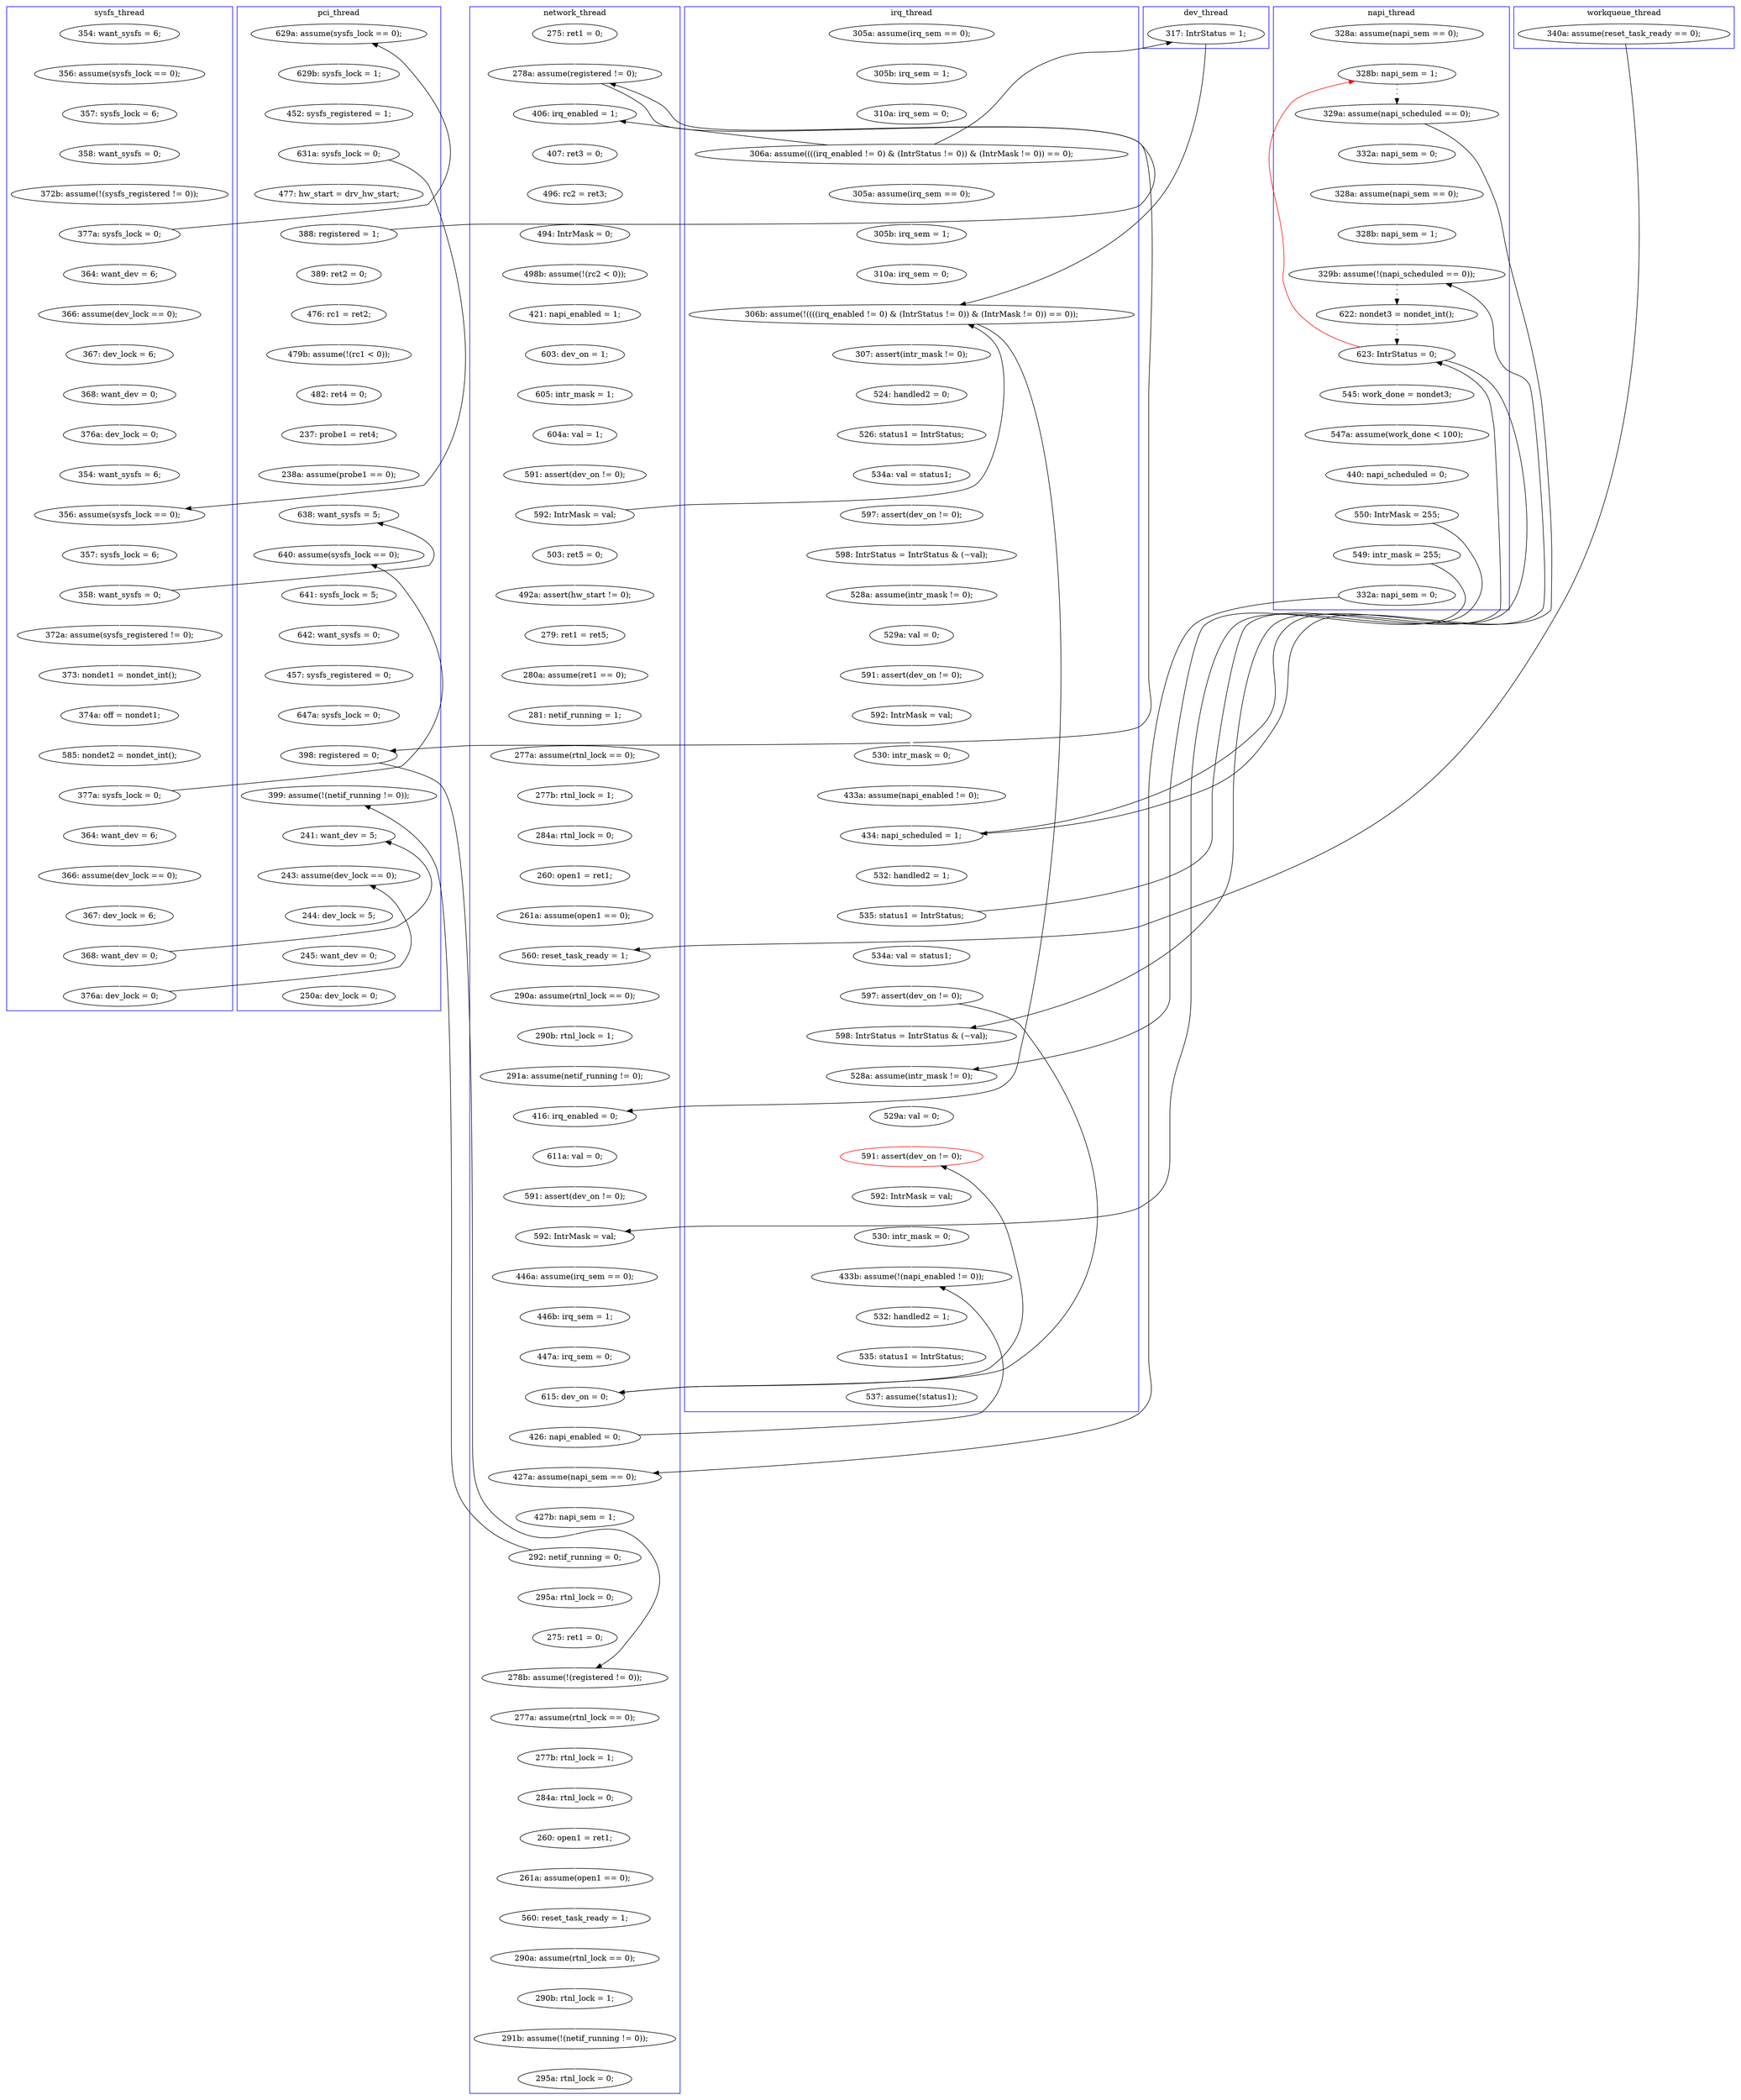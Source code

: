 digraph Counterexample {
	204 -> 205 [color = white, style = solid]
	353 -> 356 [color = white, style = solid]
	99 -> 100 [color = white, style = solid]
	234 -> 241 [color = white, style = solid]
	49 -> 55 [color = white, style = solid]
	182 -> 184 [color = white, style = solid]
	317 -> 322 [color = white, style = solid]
	299 -> 304 [color = white, style = solid]
	189 -> 191 [color = white, style = solid]
	230 -> 235 [color = black, style = solid, constraint = false]
	340 -> 349 [color = white, style = solid]
	205 -> 206 [color = white, style = solid]
	87 -> 170 [color = black, style = solid, constraint = false]
	115 -> 126 [color = white, style = solid]
	167 -> 168 [color = white, style = solid]
	154 -> 155 [color = white, style = solid]
	148 -> 154 [color = white, style = solid]
	55 -> 120 [color = black, style = solid, constraint = false]
	133 -> 134 [color = white, style = solid]
	95 -> 96 [color = white, style = solid]
	244 -> 246 [color = white, style = solid]
	35 -> 36 [color = white, style = solid]
	36 -> 40 [color = white, style = solid]
	42 -> 57 [color = black, style = dotted]
	252 -> 253 [color = white, style = solid]
	269 -> 271 [color = white, style = solid]
	309 -> 315 [color = white, style = solid]
	55 -> 110 [color = black, style = solid, constraint = false]
	146 -> 153 [color = white, style = solid]
	250 -> 255 [color = white, style = solid]
	284 -> 342 [color = black, style = solid, constraint = false]
	44 -> 51 [color = white, style = solid]
	170 -> 171 [color = white, style = solid]
	235 -> 42 [color = red, style = solid, constraint = false]
	248 -> 272 [color = black, style = solid, constraint = false]
	168 -> 178 [color = white, style = solid]
	53 -> 54 [color = white, style = solid]
	206 -> 207 [color = white, style = solid]
	47 -> 48 [color = white, style = solid]
	159 -> 162 [color = white, style = solid]
	255 -> 260 [color = white, style = solid]
	81 -> 82 [color = white, style = solid]
	135 -> 136 [color = white, style = solid]
	291 -> 293 [color = white, style = solid]
	267 -> 269 [color = white, style = solid]
	67 -> 101 [color = white, style = solid]
	350 -> 353 [color = white, style = solid]
	82 -> 85 [color = white, style = solid]
	241 -> 286 [color = black, style = solid, constraint = false]
	163 -> 208 [color = white, style = solid]
	52 -> 53 [color = white, style = solid]
	143 -> 148 [color = white, style = solid]
	195 -> 249 [color = white, style = solid]
	187 -> 195 [color = white, style = solid]
	272 -> 276 [color = white, style = solid]
	260 -> 267 [color = white, style = solid]
	254 -> 323 [color = black, style = solid, constraint = false]
	55 -> 114 [color = white, style = solid]
	329 -> 331 [color = white, style = solid]
	298 -> 307 [color = white, style = solid]
	34 -> 35 [color = white, style = solid]
	331 -> 332 [color = white, style = solid]
	44 -> 81 [color = black, style = solid, constraint = false]
	57 -> 220 [color = black, style = solid, constraint = false]
	94 -> 95 [color = white, style = solid]
	344 -> 346 [color = white, style = solid]
	254 -> 284 [color = white, style = solid]
	315 -> 317 [color = white, style = solid]
	342 -> 343 [color = white, style = solid]
	249 -> 250 [color = white, style = solid]
	85 -> 87 [color = white, style = solid]
	286 -> 291 [color = white, style = solid]
	291 -> 315 [color = black, style = solid, constraint = false]
	51 -> 52 [color = white, style = solid]
	263 -> 272 [color = white, style = solid]
	328 -> 329 [color = white, style = solid]
	208 -> 211 [color = white, style = solid]
	214 -> 219 [color = white, style = solid]
	136 -> 141 [color = white, style = solid]
	179 -> 182 [color = white, style = solid]
	126 -> 135 [color = white, style = solid]
	164 -> 167 [color = white, style = solid]
	241 -> 263 [color = white, style = solid]
	48 -> 49 [color = white, style = solid]
	335 -> 340 [color = white, style = solid]
	174 -> 175 [color = white, style = solid]
	311 -> 328 [color = white, style = solid]
	236 -> 239 [color = white, style = solid]
	246 -> 248 [color = white, style = solid]
	292 -> 318 [color = white, style = solid]
	134 -> 146 [color = white, style = solid]
	87 -> 89 [color = white, style = solid]
	100 -> 159 [color = white, style = solid]
	230 -> 234 [color = white, style = solid]
	233 -> 235 [color = black, style = dotted]
	282 -> 283 [color = white, style = solid]
	181 -> 189 [color = white, style = solid]
	30 -> 34 [color = white, style = solid]
	235 -> 263 [color = black, style = solid, constraint = false]
	219 -> 220 [color = white, style = solid]
	229 -> 292 [color = white, style = solid]
	235 -> 236 [color = white, style = solid]
	172 -> 174 [color = white, style = solid]
	189 -> 205 [color = black, style = solid, constraint = false]
	283 -> 286 [color = white, style = solid]
	110 -> 111 [color = white, style = solid]
	101 -> 110 [color = white, style = solid]
	41 -> 42 [color = white, style = solid]
	175 -> 176 [color = white, style = solid]
	111 -> 112 [color = white, style = solid]
	96 -> 99 [color = white, style = solid]
	220 -> 223 [color = black, style = solid, constraint = false]
	158 -> 163 [color = white, style = solid]
	112 -> 116 [color = white, style = solid]
	54 -> 78 [color = white, style = solid]
	178 -> 179 [color = white, style = solid]
	71 -> 73 [color = white, style = solid]
	318 -> 323 [color = white, style = solid]
	297 -> 298 [color = white, style = solid]
	114 -> 115 [color = white, style = solid]
	332 -> 335 [color = white, style = solid]
	297 -> 318 [color = black, style = solid, constraint = false]
	73 -> 74 [color = white, style = solid]
	123 -> 129 [color = white, style = solid]
	293 -> 294 [color = white, style = solid]
	120 -> 135 [color = black, style = solid, constraint = false]
	135 -> 260 [color = black, style = solid, constraint = false]
	176 -> 181 [color = white, style = solid]
	57 -> 71 [color = white, style = solid]
	191 -> 252 [color = white, style = solid]
	246 -> 271 [color = black, style = solid, constraint = false]
	304 -> 309 [color = white, style = solid]
	130 -> 131 [color = white, style = solid]
	280 -> 293 [color = black, style = solid, constraint = false]
	172 -> 204 [color = black, style = solid, constraint = false]
	307 -> 311 [color = white, style = solid]
	141 -> 143 [color = white, style = solid]
	94 -> 101 [color = black, style = solid, constraint = false]
	40 -> 44 [color = white, style = solid]
	78 -> 149 [color = white, style = solid]
	116 -> 118 [color = white, style = solid]
	343 -> 344 [color = white, style = solid]
	153 -> 164 [color = white, style = solid]
	89 -> 94 [color = white, style = solid]
	253 -> 254 [color = white, style = solid]
	294 -> 297 [color = white, style = solid]
	239 -> 244 [color = white, style = solid]
	184 -> 187 [color = white, style = solid]
	223 -> 233 [color = black, style = dotted]
	118 -> 123 [color = white, style = solid]
	171 -> 172 [color = white, style = solid]
	131 -> 133 [color = white, style = solid]
	101 -> 292 [color = black, style = solid, constraint = false]
	207 -> 212 [color = white, style = solid]
	220 -> 222 [color = white, style = solid]
	286 -> 299 [color = black, style = solid, constraint = false]
	149 -> 170 [color = white, style = solid]
	276 -> 299 [color = white, style = solid]
	129 -> 130 [color = white, style = solid]
	212 -> 229 [color = white, style = solid]
	281 -> 282 [color = white, style = solid]
	162 -> 204 [color = white, style = solid]
	155 -> 158 [color = white, style = solid]
	292 -> 311 [color = black, style = solid, constraint = false]
	222 -> 230 [color = white, style = solid]
	349 -> 350 [color = white, style = solid]
	271 -> 281 [color = white, style = solid]
	74 -> 223 [color = white, style = solid]
	248 -> 280 [color = white, style = solid]
	322 -> 324 [color = white, style = solid]
	38 -> 195 [color = black, style = solid, constraint = false]
	211 -> 214 [color = white, style = solid]
	323 -> 342 [color = white, style = solid]
	134 -> 135 [color = black, style = solid, constraint = false]
	subgraph cluster5 {
		label = workqueue_thread
		color = blue
		38  [label = "340a: assume(reset_task_ready == 0);"]
	}
	subgraph cluster1 {
		label = pci_thread
		color = blue
		207  [label = "642: want_sysfs = 0;"]
		212  [label = "457: sysfs_registered = 0;"]
		346  [label = "250a: dev_lock = 0;"]
		82  [label = "629b: sysfs_lock = 1;"]
		342  [label = "243: assume(dev_lock == 0);"]
		81  [label = "629a: assume(sysfs_lock == 0);"]
		204  [label = "638: want_sysfs = 5;"]
		85  [label = "452: sysfs_registered = 1;"]
		89  [label = "477: hw_start = drv_hw_start;"]
		94  [label = "388: registered = 1;"]
		100  [label = "482: ret4 = 0;"]
		162  [label = "238a: assume(probe1 == 0);"]
		344  [label = "245: want_dev = 0;"]
		205  [label = "640: assume(sysfs_lock == 0);"]
		323  [label = "241: want_dev = 5;"]
		292  [label = "398: registered = 0;"]
		343  [label = "244: dev_lock = 5;"]
		95  [label = "389: ret2 = 0;"]
		318  [label = "399: assume(!(netif_running != 0));"]
		206  [label = "641: sysfs_lock = 5;"]
		99  [label = "479b: assume(!(rc1 < 0));"]
		229  [label = "647a: sysfs_lock = 0;"]
		87  [label = "631a: sysfs_lock = 0;"]
		159  [label = "237: probe1 = ret4;"]
		96  [label = "476: rc1 = ret2;"]
	}
	subgraph cluster4 {
		label = napi_thread
		color = blue
		235  [label = "623: IntrStatus = 0;"]
		41  [label = "328a: assume(napi_sem == 0);"]
		42  [label = "328b: napi_sem = 1;"]
		57  [label = "329a: assume(napi_scheduled == 0);"]
		280  [label = "332a: napi_sem = 0;"]
		246  [label = "550: IntrMask = 255;"]
		244  [label = "440: napi_scheduled = 0;"]
		236  [label = "545: work_done = nondet3;"]
		74  [label = "328b: napi_sem = 1;"]
		223  [label = "329b: assume(!(napi_scheduled == 0));"]
		248  [label = "549: intr_mask = 255;"]
		71  [label = "332a: napi_sem = 0;"]
		233  [label = "622: nondet3 = nondet_int();"]
		239  [label = "547a: assume(work_done < 100);"]
		73  [label = "328a: assume(napi_sem == 0);"]
	}
	subgraph cluster6 {
		label = sysfs_thread
		color = blue
		54  [label = "368: want_dev = 0;"]
		252  [label = "366: assume(dev_lock == 0);"]
		254  [label = "368: want_dev = 0;"]
		30  [label = "354: want_sysfs = 6;"]
		44  [label = "377a: sysfs_lock = 0;"]
		34  [label = "356: assume(sysfs_lock == 0);"]
		36  [label = "358: want_sysfs = 0;"]
		53  [label = "367: dev_lock = 6;"]
		40  [label = "372b: assume(!(sysfs_registered != 0));"]
		174  [label = "372a: assume(sysfs_registered != 0);"]
		189  [label = "377a: sysfs_lock = 0;"]
		284  [label = "376a: dev_lock = 0;"]
		51  [label = "364: want_dev = 6;"]
		35  [label = "357: sysfs_lock = 6;"]
		191  [label = "364: want_dev = 6;"]
		253  [label = "367: dev_lock = 6;"]
		175  [label = "373: nondet1 = nondet_int();"]
		171  [label = "357: sysfs_lock = 6;"]
		149  [label = "354: want_sysfs = 6;"]
		181  [label = "585: nondet2 = nondet_int();"]
		172  [label = "358: want_sysfs = 0;"]
		78  [label = "376a: dev_lock = 0;"]
		176  [label = "374a: off = nondet1;"]
		170  [label = "356: assume(sysfs_lock == 0);"]
		52  [label = "366: assume(dev_lock == 0);"]
	}
	subgraph cluster2 {
		label = network_thread
		color = blue
		328  [label = "277a: assume(rtnl_lock == 0);"]
		286  [label = "615: dev_on = 0;"]
		353  [label = "291b: assume(!(netif_running != 0));"]
		267  [label = "611a: val = 0;"]
		118  [label = "498b: assume(!(rc2 < 0));"]
		282  [label = "446b: irq_sem = 1;"]
		131  [label = "604a: val = 1;"]
		123  [label = "421: napi_enabled = 1;"]
		350  [label = "290b: rtnl_lock = 1;"]
		134  [label = "592: IntrMask = val;"]
		184  [label = "260: open1 = ret1;"]
		271  [label = "592: IntrMask = val;"]
		130  [label = "605: intr_mask = 1;"]
		293  [label = "427a: assume(napi_sem == 0);"]
		182  [label = "284a: rtnl_lock = 0;"]
		291  [label = "426: napi_enabled = 0;"]
		178  [label = "277a: assume(rtnl_lock == 0);"]
		153  [label = "492a: assert(hw_start != 0);"]
		335  [label = "261a: assume(open1 == 0);"]
		129  [label = "603: dev_on = 1;"]
		340  [label = "560: reset_task_ready = 1;"]
		101  [label = "278a: assume(registered != 0);"]
		195  [label = "560: reset_task_ready = 1;"]
		168  [label = "281: netif_running = 1;"]
		298  [label = "295a: rtnl_lock = 0;"]
		146  [label = "503: ret5 = 0;"]
		250  [label = "290b: rtnl_lock = 1;"]
		349  [label = "290a: assume(rtnl_lock == 0);"]
		283  [label = "447a: irq_sem = 0;"]
		67  [label = "275: ret1 = 0;"]
		260  [label = "416: irq_enabled = 0;"]
		167  [label = "280a: assume(ret1 == 0);"]
		164  [label = "279: ret1 = ret5;"]
		297  [label = "292: netif_running = 0;"]
		332  [label = "260: open1 = ret1;"]
		281  [label = "446a: assume(irq_sem == 0);"]
		249  [label = "290a: assume(rtnl_lock == 0);"]
		133  [label = "591: assert(dev_on != 0);"]
		112  [label = "496: rc2 = ret3;"]
		255  [label = "291a: assume(netif_running != 0);"]
		187  [label = "261a: assume(open1 == 0);"]
		116  [label = "494: IntrMask = 0;"]
		179  [label = "277b: rtnl_lock = 1;"]
		294  [label = "427b: napi_sem = 1;"]
		331  [label = "284a: rtnl_lock = 0;"]
		307  [label = "275: ret1 = 0;"]
		269  [label = "591: assert(dev_on != 0);"]
		111  [label = "407: ret3 = 0;"]
		110  [label = "406: irq_enabled = 1;"]
		356  [label = "295a: rtnl_lock = 0;"]
		329  [label = "277b: rtnl_lock = 1;"]
		311  [label = "278b: assume(!(registered != 0));"]
	}
	subgraph cluster7 {
		label = dev_thread
		color = blue
		120  [label = "317: IntrStatus = 1;"]
	}
	subgraph cluster3 {
		label = irq_thread
		color = blue
		220  [label = "434: napi_scheduled = 1;"]
		299  [label = "591: assert(dev_on != 0);", color = red]
		214  [label = "530: intr_mask = 0;"]
		309  [label = "530: intr_mask = 0;"]
		55  [label = "306a: assume((((irq_enabled != 0) & (IntrStatus != 0)) & (IntrMask != 0)) == 0);"]
		163  [label = "529a: val = 0;"]
		158  [label = "528a: assume(intr_mask != 0);"]
		211  [label = "592: IntrMask = val;"]
		114  [label = "305a: assume(irq_sem == 0);"]
		135  [label = "306b: assume(!((((irq_enabled != 0) & (IntrStatus != 0)) & (IntrMask != 0)) == 0));"]
		276  [label = "529a: val = 0;"]
		115  [label = "305b: irq_sem = 1;"]
		304  [label = "592: IntrMask = val;"]
		141  [label = "524: handled2 = 0;"]
		263  [label = "598: IntrStatus = IntrStatus & (~val);"]
		315  [label = "433b: assume(!(napi_enabled != 0));"]
		155  [label = "598: IntrStatus = IntrStatus & (~val);"]
		234  [label = "534a: val = status1;"]
		126  [label = "310a: irq_sem = 0;"]
		208  [label = "591: assert(dev_on != 0);"]
		219  [label = "433a: assume(napi_enabled != 0);"]
		48  [label = "305b: irq_sem = 1;"]
		324  [label = "537: assume(!status1);"]
		222  [label = "532: handled2 = 1;"]
		322  [label = "535: status1 = IntrStatus;"]
		49  [label = "310a: irq_sem = 0;"]
		136  [label = "307: assert(intr_mask != 0);"]
		143  [label = "526: status1 = IntrStatus;"]
		317  [label = "532: handled2 = 1;"]
		230  [label = "535: status1 = IntrStatus;"]
		47  [label = "305a: assume(irq_sem == 0);"]
		154  [label = "597: assert(dev_on != 0);"]
		272  [label = "528a: assume(intr_mask != 0);"]
		241  [label = "597: assert(dev_on != 0);"]
		148  [label = "534a: val = status1;"]
	}
}